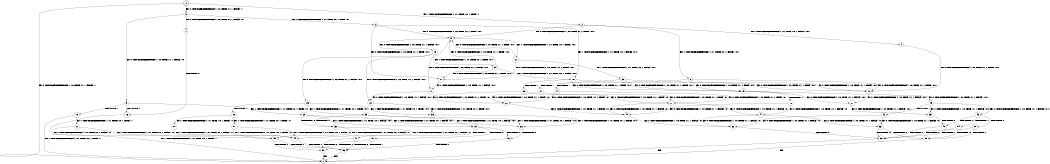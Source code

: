 digraph BCG {
size = "7, 10.5";
center = TRUE;
node [shape = circle];
0 [peripheries = 2];
0 -> 1 [label = "EX !0 !ATOMIC_EXCH_BRANCH (1, +0, TRUE, +1, 1, FALSE) !::"];
0 -> 2 [label = "EX !1 !ATOMIC_EXCH_BRANCH (1, +1, TRUE, +0, 1, TRUE) !::"];
0 -> 3 [label = "EX !0 !ATOMIC_EXCH_BRANCH (1, +0, TRUE, +1, 1, FALSE) !::"];
2 -> 4 [label = "EX !1 !ATOMIC_EXCH_BRANCH (1, +1, TRUE, +0, 1, FALSE) !:0:1:"];
2 -> 5 [label = "EX !0 !ATOMIC_EXCH_BRANCH (1, +0, TRUE, +1, 1, TRUE) !:0:1:"];
2 -> 6 [label = "EX !1 !ATOMIC_EXCH_BRANCH (1, +1, TRUE, +0, 1, FALSE) !:0:1:"];
3 -> 7 [label = "EX !0 !ATOMIC_EXCH_BRANCH (1, +0, TRUE, +1, 1, FALSE) !:0:"];
3 -> 8 [label = "EX !1 !ATOMIC_EXCH_BRANCH (1, +1, TRUE, +0, 1, TRUE) !:0:"];
3 -> 9 [label = "EX !0 !ATOMIC_EXCH_BRANCH (1, +0, TRUE, +1, 1, FALSE) !:0:"];
4 -> 10 [label = "EX !0 !ATOMIC_EXCH_BRANCH (1, +0, TRUE, +1, 1, TRUE) !:0:1:"];
5 -> 11 [label = "EX !0 !ATOMIC_EXCH_BRANCH (1, +0, TRUE, +1, 1, FALSE) !:0:1:"];
5 -> 12 [label = "EX !1 !ATOMIC_EXCH_BRANCH (1, +1, TRUE, +0, 1, TRUE) !:0:1:"];
5 -> 13 [label = "EX !0 !ATOMIC_EXCH_BRANCH (1, +0, TRUE, +1, 1, FALSE) !:0:1:"];
6 -> 10 [label = "EX !0 !ATOMIC_EXCH_BRANCH (1, +0, TRUE, +1, 1, TRUE) !:0:1:"];
6 -> 14 [label = "TERMINATE !1"];
6 -> 15 [label = "EX !0 !ATOMIC_EXCH_BRANCH (1, +0, TRUE, +1, 1, TRUE) !:0:1:"];
7 -> 16 [label = "TERMINATE !0"];
8 -> 17 [label = "EX !0 !ATOMIC_EXCH_BRANCH (1, +0, TRUE, +1, 1, TRUE) !:0:1:"];
8 -> 18 [label = "EX !1 !ATOMIC_EXCH_BRANCH (1, +1, TRUE, +0, 1, FALSE) !:0:1:"];
8 -> 5 [label = "EX !0 !ATOMIC_EXCH_BRANCH (1, +0, TRUE, +1, 1, TRUE) !:0:1:"];
9 -> 16 [label = "TERMINATE !0"];
9 -> 19 [label = "TERMINATE !0"];
9 -> 20 [label = "EX !1 !ATOMIC_EXCH_BRANCH (1, +1, TRUE, +0, 1, TRUE) !:0:"];
10 -> 21 [label = "EX !0 !ATOMIC_EXCH_BRANCH (1, +0, TRUE, +1, 1, FALSE) !:0:1:"];
11 -> 22 [label = "EX !0 !ATOMIC_EXCH_BRANCH (1, +0, TRUE, +1, 1, FALSE) !:0:1:"];
12 -> 17 [label = "EX !0 !ATOMIC_EXCH_BRANCH (1, +0, TRUE, +1, 1, TRUE) !:0:1:"];
12 -> 23 [label = "EX !1 !ATOMIC_EXCH_BRANCH (1, +1, TRUE, +0, 1, FALSE) !:0:1:"];
12 -> 5 [label = "EX !0 !ATOMIC_EXCH_BRANCH (1, +0, TRUE, +1, 1, TRUE) !:0:1:"];
13 -> 22 [label = "EX !0 !ATOMIC_EXCH_BRANCH (1, +0, TRUE, +1, 1, FALSE) !:0:1:"];
13 -> 24 [label = "EX !1 !ATOMIC_EXCH_BRANCH (1, +1, TRUE, +0, 1, TRUE) !:0:1:"];
13 -> 25 [label = "EX !0 !ATOMIC_EXCH_BRANCH (1, +0, TRUE, +1, 1, FALSE) !:0:1:"];
14 -> 26 [label = "EX !0 !ATOMIC_EXCH_BRANCH (1, +0, TRUE, +1, 1, TRUE) !:0:"];
14 -> 27 [label = "EX !0 !ATOMIC_EXCH_BRANCH (1, +0, TRUE, +1, 1, TRUE) !:0:"];
15 -> 21 [label = "EX !0 !ATOMIC_EXCH_BRANCH (1, +0, TRUE, +1, 1, FALSE) !:0:1:"];
15 -> 28 [label = "TERMINATE !1"];
15 -> 29 [label = "EX !0 !ATOMIC_EXCH_BRANCH (1, +0, TRUE, +1, 1, FALSE) !:0:1:"];
16 -> 1 [label = "EX !1 !ATOMIC_EXCH_BRANCH (1, +1, TRUE, +0, 1, TRUE) !::"];
17 -> 11 [label = "EX !0 !ATOMIC_EXCH_BRANCH (1, +0, TRUE, +1, 1, FALSE) !:0:1:"];
18 -> 10 [label = "EX !0 !ATOMIC_EXCH_BRANCH (1, +0, TRUE, +1, 1, TRUE) !:0:1:"];
18 -> 30 [label = "TERMINATE !1"];
18 -> 15 [label = "EX !0 !ATOMIC_EXCH_BRANCH (1, +0, TRUE, +1, 1, TRUE) !:0:1:"];
19 -> 1 [label = "EX !1 !ATOMIC_EXCH_BRANCH (1, +1, TRUE, +0, 1, TRUE) !::"];
19 -> 31 [label = "EX !1 !ATOMIC_EXCH_BRANCH (1, +1, TRUE, +0, 1, TRUE) !::"];
20 -> 32 [label = "EX !1 !ATOMIC_EXCH_BRANCH (1, +1, TRUE, +0, 1, FALSE) !:0:1:"];
20 -> 33 [label = "TERMINATE !0"];
20 -> 34 [label = "EX !1 !ATOMIC_EXCH_BRANCH (1, +1, TRUE, +0, 1, FALSE) !:0:1:"];
21 -> 35 [label = "EX !0 !ATOMIC_EXCH_BRANCH (1, +0, TRUE, +1, 1, FALSE) !:0:1:"];
22 -> 36 [label = "EX !1 !ATOMIC_EXCH_BRANCH (1, +1, TRUE, +0, 1, TRUE) !:0:1:"];
23 -> 10 [label = "EX !0 !ATOMIC_EXCH_BRANCH (1, +0, TRUE, +1, 1, TRUE) !:0:1:"];
23 -> 37 [label = "TERMINATE !1"];
23 -> 15 [label = "EX !0 !ATOMIC_EXCH_BRANCH (1, +0, TRUE, +1, 1, TRUE) !:0:1:"];
24 -> 17 [label = "EX !0 !ATOMIC_EXCH_BRANCH (1, +0, TRUE, +1, 1, TRUE) !:0:1:"];
24 -> 18 [label = "EX !1 !ATOMIC_EXCH_BRANCH (1, +1, TRUE, +0, 1, FALSE) !:0:1:"];
24 -> 5 [label = "EX !0 !ATOMIC_EXCH_BRANCH (1, +0, TRUE, +1, 1, TRUE) !:0:1:"];
25 -> 36 [label = "EX !1 !ATOMIC_EXCH_BRANCH (1, +1, TRUE, +0, 1, TRUE) !:0:1:"];
25 -> 38 [label = "TERMINATE !0"];
25 -> 39 [label = "EX !1 !ATOMIC_EXCH_BRANCH (1, +1, TRUE, +0, 1, TRUE) !:0:1:"];
26 -> 40 [label = "EX !0 !ATOMIC_EXCH_BRANCH (1, +0, TRUE, +1, 1, FALSE) !:0:"];
27 -> 40 [label = "EX !0 !ATOMIC_EXCH_BRANCH (1, +0, TRUE, +1, 1, FALSE) !:0:"];
27 -> 41 [label = "EX !0 !ATOMIC_EXCH_BRANCH (1, +0, TRUE, +1, 1, FALSE) !:0:"];
28 -> 40 [label = "EX !0 !ATOMIC_EXCH_BRANCH (1, +0, TRUE, +1, 1, FALSE) !:0:"];
28 -> 41 [label = "EX !0 !ATOMIC_EXCH_BRANCH (1, +0, TRUE, +1, 1, FALSE) !:0:"];
29 -> 35 [label = "EX !0 !ATOMIC_EXCH_BRANCH (1, +0, TRUE, +1, 1, FALSE) !:0:1:"];
29 -> 42 [label = "TERMINATE !1"];
29 -> 43 [label = "EX !0 !ATOMIC_EXCH_BRANCH (1, +0, TRUE, +1, 1, FALSE) !:0:1:"];
30 -> 26 [label = "EX !0 !ATOMIC_EXCH_BRANCH (1, +0, TRUE, +1, 1, TRUE) !:0:"];
30 -> 27 [label = "EX !0 !ATOMIC_EXCH_BRANCH (1, +0, TRUE, +1, 1, TRUE) !:0:"];
31 -> 44 [label = "EX !1 !ATOMIC_EXCH_BRANCH (1, +1, TRUE, +0, 1, FALSE) !:1:"];
31 -> 45 [label = "EX !1 !ATOMIC_EXCH_BRANCH (1, +1, TRUE, +0, 1, FALSE) !:1:"];
32 -> 46 [label = "TERMINATE !0"];
33 -> 44 [label = "EX !1 !ATOMIC_EXCH_BRANCH (1, +1, TRUE, +0, 1, FALSE) !:1:"];
33 -> 45 [label = "EX !1 !ATOMIC_EXCH_BRANCH (1, +1, TRUE, +0, 1, FALSE) !:1:"];
34 -> 46 [label = "TERMINATE !0"];
34 -> 47 [label = "TERMINATE !1"];
34 -> 48 [label = "TERMINATE !0"];
35 -> 49 [label = "TERMINATE !0"];
36 -> 32 [label = "EX !1 !ATOMIC_EXCH_BRANCH (1, +1, TRUE, +0, 1, FALSE) !:0:1:"];
37 -> 26 [label = "EX !0 !ATOMIC_EXCH_BRANCH (1, +0, TRUE, +1, 1, TRUE) !:0:"];
37 -> 27 [label = "EX !0 !ATOMIC_EXCH_BRANCH (1, +0, TRUE, +1, 1, TRUE) !:0:"];
38 -> 50 [label = "EX !1 !ATOMIC_EXCH_BRANCH (1, +1, TRUE, +0, 1, TRUE) !:1:"];
38 -> 51 [label = "EX !1 !ATOMIC_EXCH_BRANCH (1, +1, TRUE, +0, 1, TRUE) !:1:"];
39 -> 32 [label = "EX !1 !ATOMIC_EXCH_BRANCH (1, +1, TRUE, +0, 1, FALSE) !:0:1:"];
39 -> 33 [label = "TERMINATE !0"];
39 -> 34 [label = "EX !1 !ATOMIC_EXCH_BRANCH (1, +1, TRUE, +0, 1, FALSE) !:0:1:"];
40 -> 52 [label = "EX !0 !ATOMIC_EXCH_BRANCH (1, +0, TRUE, +1, 1, FALSE) !:0:"];
41 -> 52 [label = "EX !0 !ATOMIC_EXCH_BRANCH (1, +0, TRUE, +1, 1, FALSE) !:0:"];
41 -> 53 [label = "EX !0 !ATOMIC_EXCH_BRANCH (1, +0, TRUE, +1, 1, FALSE) !:0:"];
42 -> 52 [label = "EX !0 !ATOMIC_EXCH_BRANCH (1, +0, TRUE, +1, 1, FALSE) !:0:"];
42 -> 53 [label = "EX !0 !ATOMIC_EXCH_BRANCH (1, +0, TRUE, +1, 1, FALSE) !:0:"];
43 -> 49 [label = "TERMINATE !0"];
43 -> 54 [label = "TERMINATE !1"];
43 -> 55 [label = "TERMINATE !0"];
44 -> 56 [label = "TERMINATE !1"];
45 -> 56 [label = "TERMINATE !1"];
45 -> 57 [label = "TERMINATE !1"];
46 -> 56 [label = "TERMINATE !1"];
47 -> 56 [label = "TERMINATE !0"];
47 -> 57 [label = "TERMINATE !0"];
48 -> 56 [label = "TERMINATE !1"];
48 -> 57 [label = "TERMINATE !1"];
49 -> 58 [label = "TERMINATE !1"];
50 -> 44 [label = "EX !1 !ATOMIC_EXCH_BRANCH (1, +1, TRUE, +0, 1, FALSE) !:1:"];
51 -> 44 [label = "EX !1 !ATOMIC_EXCH_BRANCH (1, +1, TRUE, +0, 1, FALSE) !:1:"];
51 -> 45 [label = "EX !1 !ATOMIC_EXCH_BRANCH (1, +1, TRUE, +0, 1, FALSE) !:1:"];
52 -> 58 [label = "TERMINATE !0"];
53 -> 58 [label = "TERMINATE !0"];
53 -> 59 [label = "TERMINATE !0"];
54 -> 58 [label = "TERMINATE !0"];
54 -> 59 [label = "TERMINATE !0"];
55 -> 58 [label = "TERMINATE !1"];
55 -> 59 [label = "TERMINATE !1"];
56 -> 1 [label = "exit"];
57 -> 1 [label = "exit"];
58 -> 1 [label = "exit"];
59 -> 1 [label = "exit"];
}
